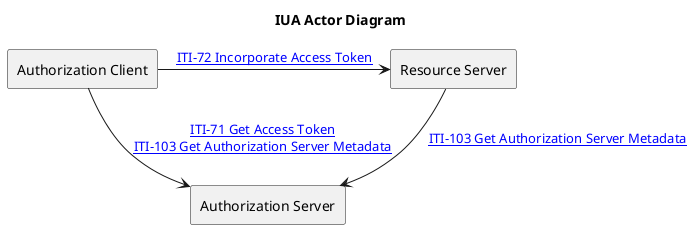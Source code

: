 @startuml
title IUA Actor Diagram
agent "Authorization Client" as Client
agent "Resource Server" as ResourceServer
agent "Authorization Server" as Server
Client -> ResourceServer: "[[iti-72.html ITI-72 Incorporate Access Token]]"
Client -down-> Server : "[[iti-71.html ITI-71 Get Access Token]]\n[[iti-103.html ITI-103 Get Authorization Server Metadata]]"
ResourceServer -down-> Server : "[[iti-103.html ITI-103 Get Authorization Server Metadata]]"
@enduml